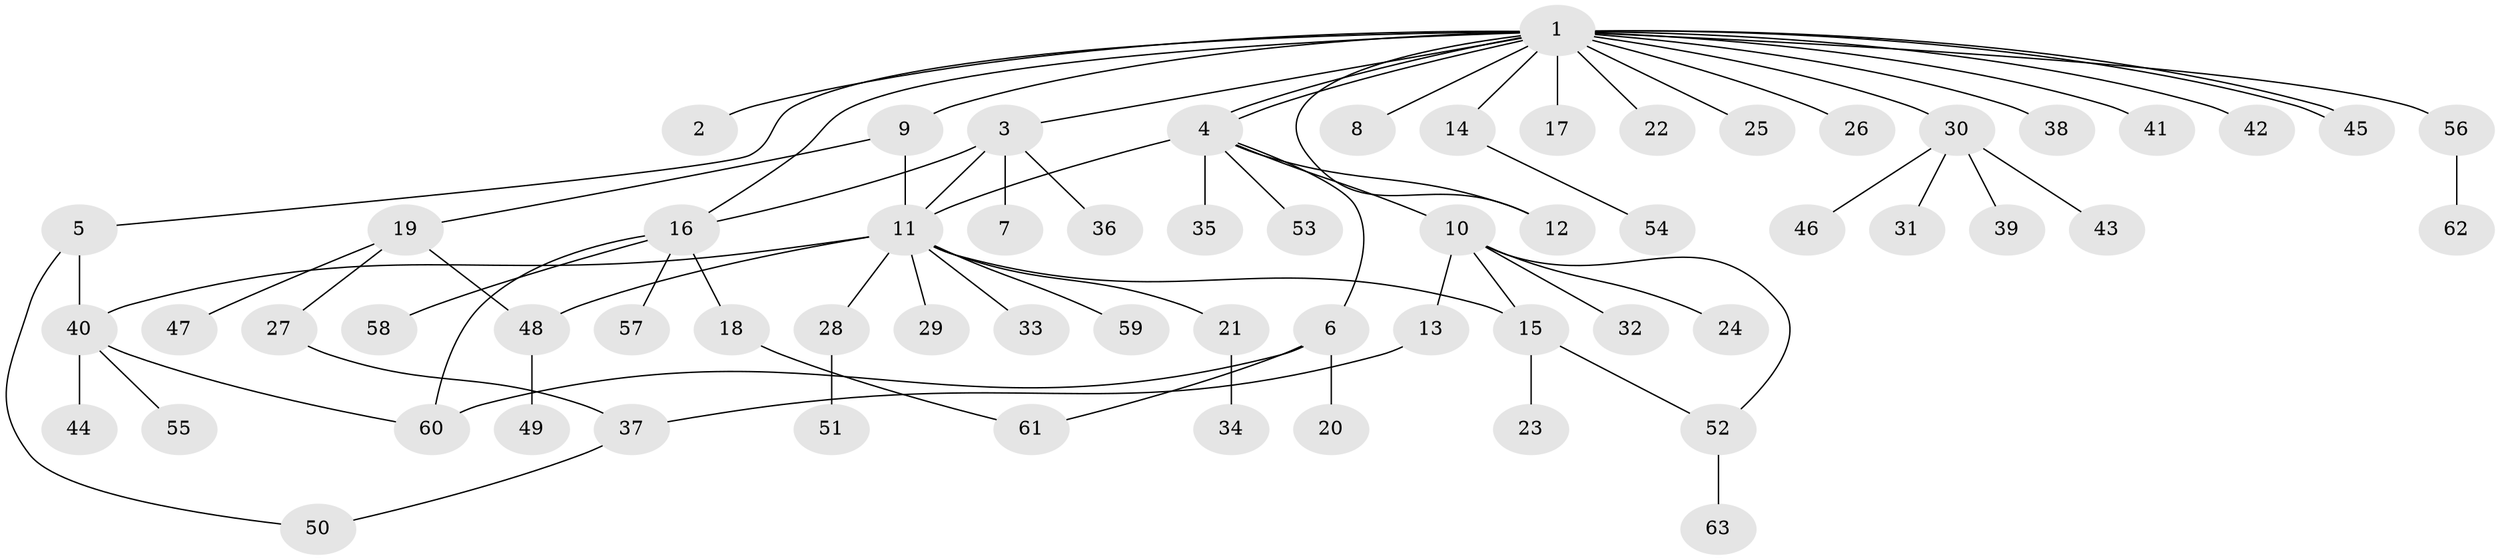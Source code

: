 // Generated by graph-tools (version 1.1) at 2025/49/03/09/25 03:49:53]
// undirected, 63 vertices, 77 edges
graph export_dot {
graph [start="1"]
  node [color=gray90,style=filled];
  1;
  2;
  3;
  4;
  5;
  6;
  7;
  8;
  9;
  10;
  11;
  12;
  13;
  14;
  15;
  16;
  17;
  18;
  19;
  20;
  21;
  22;
  23;
  24;
  25;
  26;
  27;
  28;
  29;
  30;
  31;
  32;
  33;
  34;
  35;
  36;
  37;
  38;
  39;
  40;
  41;
  42;
  43;
  44;
  45;
  46;
  47;
  48;
  49;
  50;
  51;
  52;
  53;
  54;
  55;
  56;
  57;
  58;
  59;
  60;
  61;
  62;
  63;
  1 -- 2;
  1 -- 3;
  1 -- 4;
  1 -- 4;
  1 -- 5;
  1 -- 8;
  1 -- 9;
  1 -- 12;
  1 -- 14;
  1 -- 16;
  1 -- 17;
  1 -- 22;
  1 -- 25;
  1 -- 26;
  1 -- 30;
  1 -- 38;
  1 -- 41;
  1 -- 42;
  1 -- 45;
  1 -- 45;
  1 -- 56;
  3 -- 7;
  3 -- 11;
  3 -- 16;
  3 -- 36;
  4 -- 6;
  4 -- 10;
  4 -- 11;
  4 -- 12;
  4 -- 35;
  4 -- 53;
  5 -- 40;
  5 -- 50;
  6 -- 20;
  6 -- 60;
  6 -- 61;
  9 -- 11;
  9 -- 19;
  10 -- 13;
  10 -- 15;
  10 -- 24;
  10 -- 32;
  10 -- 52;
  11 -- 15;
  11 -- 21;
  11 -- 28;
  11 -- 29;
  11 -- 33;
  11 -- 40;
  11 -- 48;
  11 -- 59;
  13 -- 37;
  14 -- 54;
  15 -- 23;
  15 -- 52;
  16 -- 18;
  16 -- 57;
  16 -- 58;
  16 -- 60;
  18 -- 61;
  19 -- 27;
  19 -- 47;
  19 -- 48;
  21 -- 34;
  27 -- 37;
  28 -- 51;
  30 -- 31;
  30 -- 39;
  30 -- 43;
  30 -- 46;
  37 -- 50;
  40 -- 44;
  40 -- 55;
  40 -- 60;
  48 -- 49;
  52 -- 63;
  56 -- 62;
}
